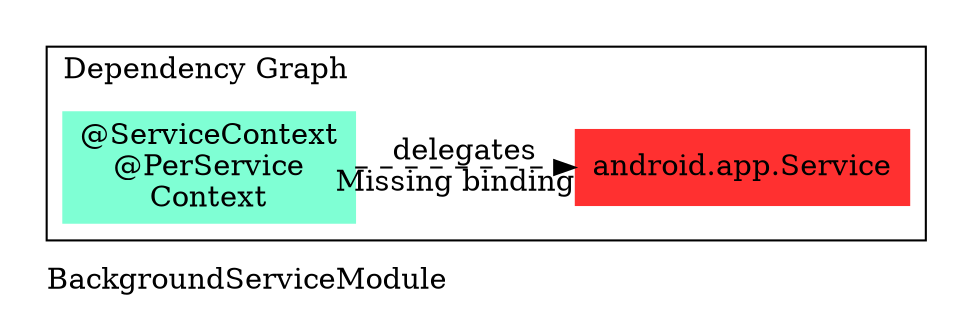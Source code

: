digraph "org.owntracks.android.services.BackgroundServiceModule" {
  graph [rankdir="LR", labeljust="l", label="BackgroundServiceModule", pad="0.2", compound="true"]
  node [shape="rectangle", style="filled", color="turquoise"]
  subgraph "cluster_Entry Points" {
    graph [labeljust="l", label="Entry Points"]
    node [shape="component", penwidth="2"]
  }
  subgraph "cluster_Dependency Graph" {
    graph [labeljust="l", label="Dependency Graph"]
    "d9e1b5d7-aad8-4d07-973f-edbbb06a8f82" [label="@ServiceContext\n@PerService\nContext", color="aquamarine"]
    "e9dd22c6-d9f5-4493-8d04-1db55e6670e2" [label="android.app.Service", color="firebrick1"]
  }
  subgraph "cluster_Subcomponents" {
    graph [labeljust="l", shape="folder", label="Subcomponents"]
  }
  "d9e1b5d7-aad8-4d07-973f-edbbb06a8f82" -> "e9dd22c6-d9f5-4493-8d04-1db55e6670e2" [style="dashed", label="delegates", arrowType="empty", headlabel="Missing binding"]
}
